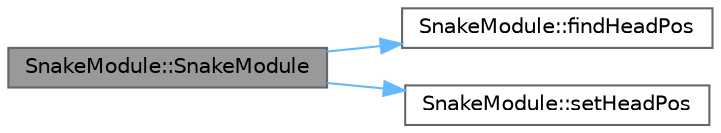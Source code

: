 digraph "SnakeModule::SnakeModule"
{
 // LATEX_PDF_SIZE
  bgcolor="transparent";
  edge [fontname=Helvetica,fontsize=10,labelfontname=Helvetica,labelfontsize=10];
  node [fontname=Helvetica,fontsize=10,shape=box,height=0.2,width=0.4];
  rankdir="LR";
  Node1 [label="SnakeModule::SnakeModule",height=0.2,width=0.4,color="gray40", fillcolor="grey60", style="filled", fontcolor="black",tooltip=" "];
  Node1 -> Node2 [color="steelblue1",style="solid"];
  Node2 [label="SnakeModule::findHeadPos",height=0.2,width=0.4,color="grey40", fillcolor="white", style="filled",URL="$classSnakeModule.html#a75f5b5a41c14cf4db48d1180d32bfd01",tooltip=" "];
  Node1 -> Node3 [color="steelblue1",style="solid"];
  Node3 [label="SnakeModule::setHeadPos",height=0.2,width=0.4,color="grey40", fillcolor="white", style="filled",URL="$classSnakeModule.html#a52d681f8739eca674322e2cdaa1d8a06",tooltip=" "];
}
